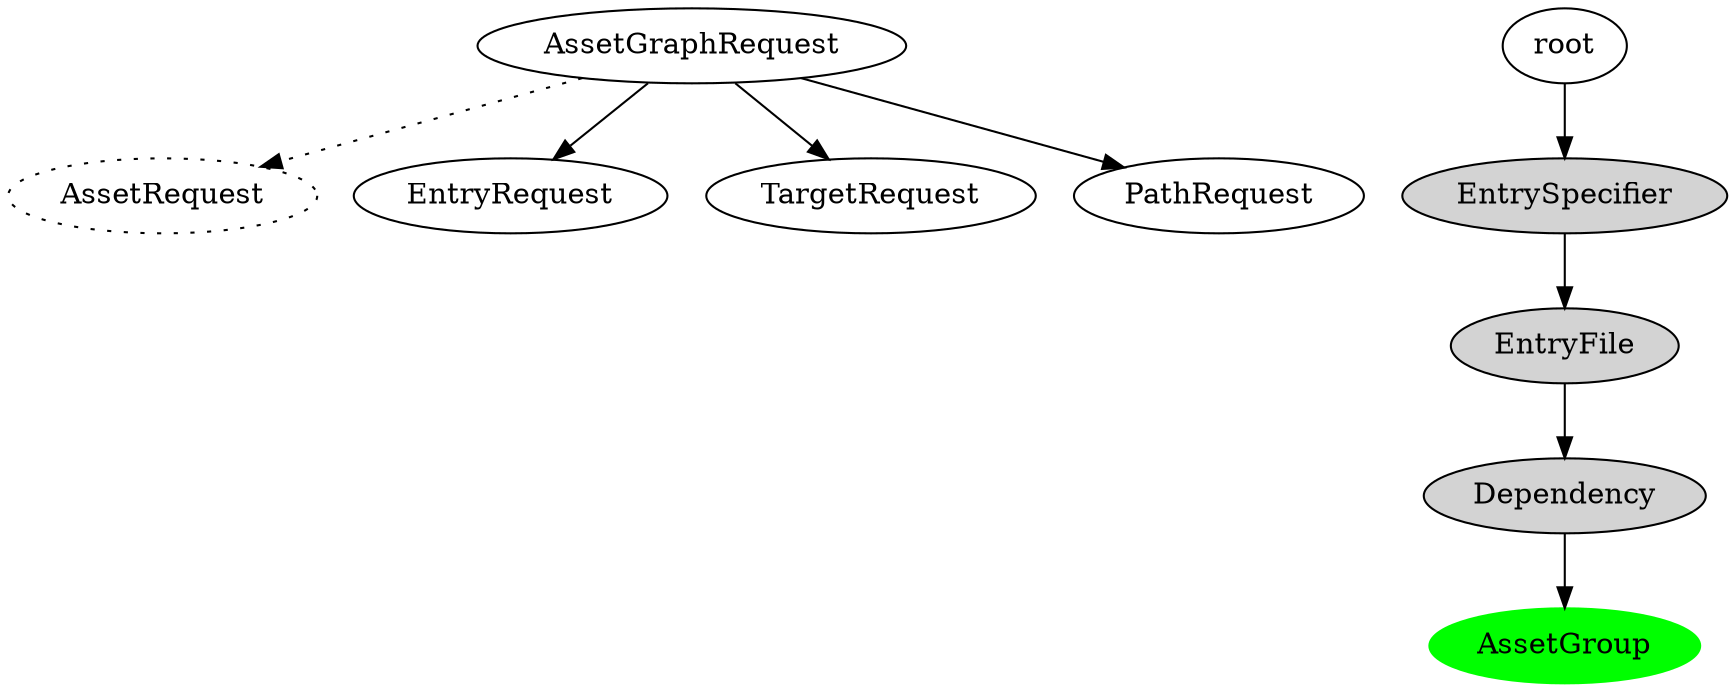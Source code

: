 digraph {
    subgraph RequestGraph {
        AssetRequest [style=dotted]
        AssetGraphRequest -> EntryRequest
        AssetGraphRequest -> TargetRequest
        AssetGraphRequest -> PathRequest
        AssetGraphRequest -> AssetRequest [style=dotted]
    }

    subgraph AssetGraph {
        EntrySpecifier [style=filled]
        EntryFile [style=filled]
        Dependency [style=filled]
        AssetGroup [style=filled, color=green]


        root -> EntrySpecifier
        EntrySpecifier -> EntryFile
        EntryFile -> Dependency
        Dependency -> AssetGroup
    }
}


